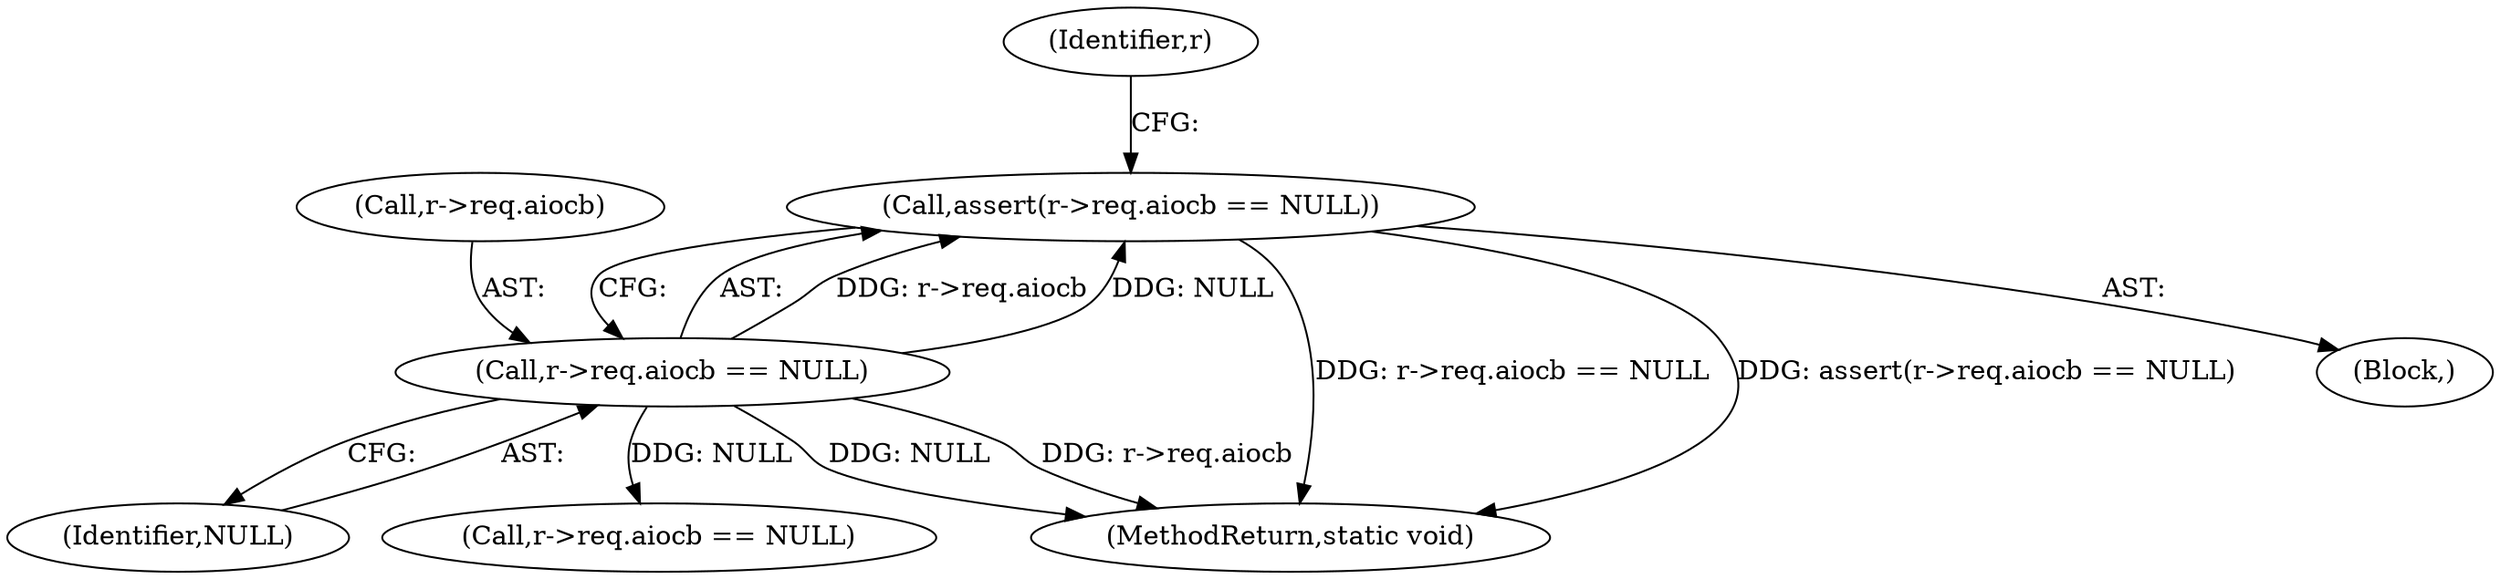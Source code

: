 digraph "0_qemu_103b40f51e4012b3b0ad20f615562a1806d7f49a_2@API" {
"1000124" [label="(Call,assert(r->req.aiocb == NULL))"];
"1000125" [label="(Call,r->req.aiocb == NULL)"];
"1000204" [label="(Call,r->req.aiocb == NULL)"];
"1000104" [label="(Block,)"];
"1000126" [label="(Call,r->req.aiocb)"];
"1000221" [label="(MethodReturn,static void)"];
"1000125" [label="(Call,r->req.aiocb == NULL)"];
"1000124" [label="(Call,assert(r->req.aiocb == NULL))"];
"1000131" [label="(Identifier,NULL)"];
"1000137" [label="(Identifier,r)"];
"1000124" -> "1000104"  [label="AST: "];
"1000124" -> "1000125"  [label="CFG: "];
"1000125" -> "1000124"  [label="AST: "];
"1000137" -> "1000124"  [label="CFG: "];
"1000124" -> "1000221"  [label="DDG: r->req.aiocb == NULL"];
"1000124" -> "1000221"  [label="DDG: assert(r->req.aiocb == NULL)"];
"1000125" -> "1000124"  [label="DDG: r->req.aiocb"];
"1000125" -> "1000124"  [label="DDG: NULL"];
"1000125" -> "1000131"  [label="CFG: "];
"1000126" -> "1000125"  [label="AST: "];
"1000131" -> "1000125"  [label="AST: "];
"1000125" -> "1000221"  [label="DDG: r->req.aiocb"];
"1000125" -> "1000221"  [label="DDG: NULL"];
"1000125" -> "1000204"  [label="DDG: NULL"];
}
